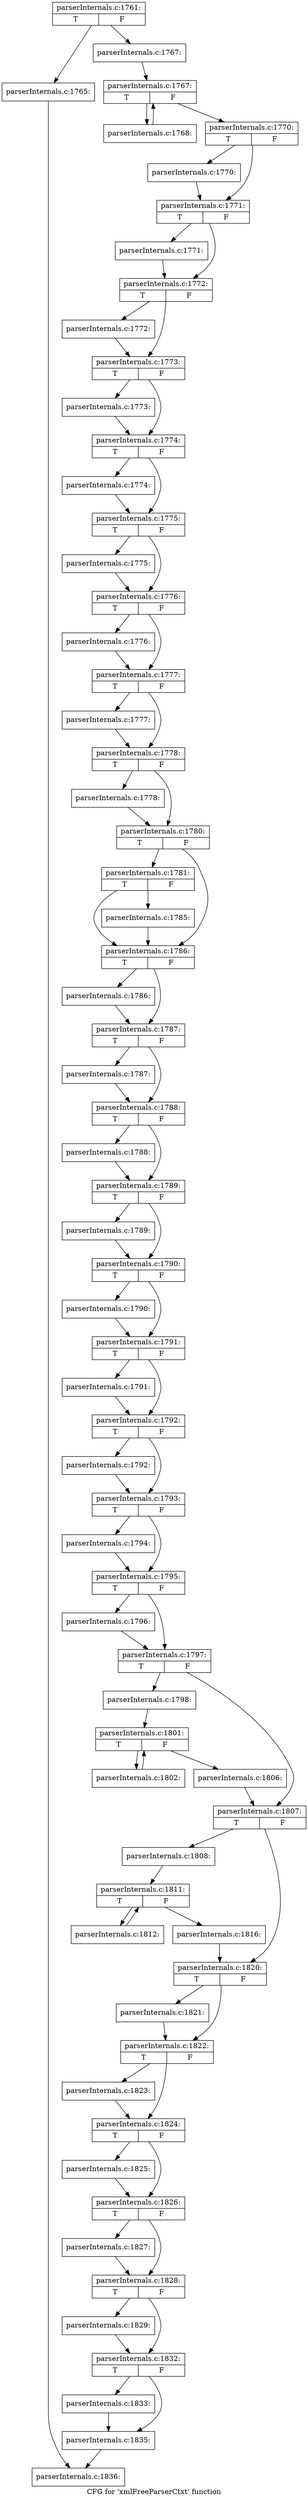 digraph "CFG for 'xmlFreeParserCtxt' function" {
	label="CFG for 'xmlFreeParserCtxt' function";

	Node0x4f7b870 [shape=record,label="{parserInternals.c:1761:|{<s0>T|<s1>F}}"];
	Node0x4f7b870 -> Node0x4f7ba10;
	Node0x4f7b870 -> Node0x4f7ba60;
	Node0x4f7ba10 [shape=record,label="{parserInternals.c:1765:}"];
	Node0x4f7ba10 -> Node0x4f7b6e0;
	Node0x4f7ba60 [shape=record,label="{parserInternals.c:1767:}"];
	Node0x4f7ba60 -> Node0x4f83300;
	Node0x4f83300 [shape=record,label="{parserInternals.c:1767:|{<s0>T|<s1>F}}"];
	Node0x4f83300 -> Node0x4f836f0;
	Node0x4f83300 -> Node0x4f834b0;
	Node0x4f836f0 [shape=record,label="{parserInternals.c:1768:}"];
	Node0x4f836f0 -> Node0x4f83300;
	Node0x4f834b0 [shape=record,label="{parserInternals.c:1770:|{<s0>T|<s1>F}}"];
	Node0x4f834b0 -> Node0x4f83a20;
	Node0x4f834b0 -> Node0x4f83a70;
	Node0x4f83a20 [shape=record,label="{parserInternals.c:1770:}"];
	Node0x4f83a20 -> Node0x4f83a70;
	Node0x4f83a70 [shape=record,label="{parserInternals.c:1771:|{<s0>T|<s1>F}}"];
	Node0x4f83a70 -> Node0x4f84260;
	Node0x4f83a70 -> Node0x4f842b0;
	Node0x4f84260 [shape=record,label="{parserInternals.c:1771:}"];
	Node0x4f84260 -> Node0x4f842b0;
	Node0x4f842b0 [shape=record,label="{parserInternals.c:1772:|{<s0>T|<s1>F}}"];
	Node0x4f842b0 -> Node0x4f84bc0;
	Node0x4f842b0 -> Node0x4f84c10;
	Node0x4f84bc0 [shape=record,label="{parserInternals.c:1772:}"];
	Node0x4f84bc0 -> Node0x4f84c10;
	Node0x4f84c10 [shape=record,label="{parserInternals.c:1773:|{<s0>T|<s1>F}}"];
	Node0x4f84c10 -> Node0x4f85380;
	Node0x4f84c10 -> Node0x4f853d0;
	Node0x4f85380 [shape=record,label="{parserInternals.c:1773:}"];
	Node0x4f85380 -> Node0x4f853d0;
	Node0x4f853d0 [shape=record,label="{parserInternals.c:1774:|{<s0>T|<s1>F}}"];
	Node0x4f853d0 -> Node0x4f85c30;
	Node0x4f853d0 -> Node0x4f85c80;
	Node0x4f85c30 [shape=record,label="{parserInternals.c:1774:}"];
	Node0x4f85c30 -> Node0x4f85c80;
	Node0x4f85c80 [shape=record,label="{parserInternals.c:1775:|{<s0>T|<s1>F}}"];
	Node0x4f85c80 -> Node0x4f86470;
	Node0x4f85c80 -> Node0x4f864c0;
	Node0x4f86470 [shape=record,label="{parserInternals.c:1775:}"];
	Node0x4f86470 -> Node0x4f864c0;
	Node0x4f864c0 [shape=record,label="{parserInternals.c:1776:|{<s0>T|<s1>F}}"];
	Node0x4f864c0 -> Node0x4f86d00;
	Node0x4f864c0 -> Node0x4f86d50;
	Node0x4f86d00 [shape=record,label="{parserInternals.c:1776:}"];
	Node0x4f86d00 -> Node0x4f86d50;
	Node0x4f86d50 [shape=record,label="{parserInternals.c:1777:|{<s0>T|<s1>F}}"];
	Node0x4f86d50 -> Node0x4f87510;
	Node0x4f86d50 -> Node0x4f87560;
	Node0x4f87510 [shape=record,label="{parserInternals.c:1777:}"];
	Node0x4f87510 -> Node0x4f87560;
	Node0x4f87560 [shape=record,label="{parserInternals.c:1778:|{<s0>T|<s1>F}}"];
	Node0x4f87560 -> Node0x4f87d60;
	Node0x4f87560 -> Node0x4f87db0;
	Node0x4f87d60 [shape=record,label="{parserInternals.c:1778:}"];
	Node0x4f87d60 -> Node0x4f87db0;
	Node0x4f87db0 [shape=record,label="{parserInternals.c:1780:|{<s0>T|<s1>F}}"];
	Node0x4f87db0 -> Node0x4f88650;
	Node0x4f87db0 -> Node0x4f88600;
	Node0x4f88650 [shape=record,label="{parserInternals.c:1781:|{<s0>T|<s1>F}}"];
	Node0x4f88650 -> Node0x4f885b0;
	Node0x4f88650 -> Node0x4f88600;
	Node0x4f885b0 [shape=record,label="{parserInternals.c:1785:}"];
	Node0x4f885b0 -> Node0x4f88600;
	Node0x4f88600 [shape=record,label="{parserInternals.c:1786:|{<s0>T|<s1>F}}"];
	Node0x4f88600 -> Node0x4f899a0;
	Node0x4f88600 -> Node0x4f89cd0;
	Node0x4f899a0 [shape=record,label="{parserInternals.c:1786:}"];
	Node0x4f899a0 -> Node0x4f89cd0;
	Node0x4f89cd0 [shape=record,label="{parserInternals.c:1787:|{<s0>T|<s1>F}}"];
	Node0x4f89cd0 -> Node0x4f8a6e0;
	Node0x4f89cd0 -> Node0x4f8a730;
	Node0x4f8a6e0 [shape=record,label="{parserInternals.c:1787:}"];
	Node0x4f8a6e0 -> Node0x4f8a730;
	Node0x4f8a730 [shape=record,label="{parserInternals.c:1788:|{<s0>T|<s1>F}}"];
	Node0x4f8a730 -> Node0x4f8afd0;
	Node0x4f8a730 -> Node0x4f8b020;
	Node0x4f8afd0 [shape=record,label="{parserInternals.c:1788:}"];
	Node0x4f8afd0 -> Node0x4f8b020;
	Node0x4f8b020 [shape=record,label="{parserInternals.c:1789:|{<s0>T|<s1>F}}"];
	Node0x4f8b020 -> Node0x4f8b880;
	Node0x4f8b020 -> Node0x4f8b8d0;
	Node0x4f8b880 [shape=record,label="{parserInternals.c:1789:}"];
	Node0x4f8b880 -> Node0x4f8b8d0;
	Node0x4f8b8d0 [shape=record,label="{parserInternals.c:1790:|{<s0>T|<s1>F}}"];
	Node0x4f8b8d0 -> Node0x4f8c060;
	Node0x4f8b8d0 -> Node0x4f8c350;
	Node0x4f8c060 [shape=record,label="{parserInternals.c:1790:}"];
	Node0x4f8c060 -> Node0x4f8c350;
	Node0x4f8c350 [shape=record,label="{parserInternals.c:1791:|{<s0>T|<s1>F}}"];
	Node0x4f8c350 -> Node0x4f8ca90;
	Node0x4f8c350 -> Node0x4f8cae0;
	Node0x4f8ca90 [shape=record,label="{parserInternals.c:1791:}"];
	Node0x4f8ca90 -> Node0x4f8cae0;
	Node0x4f8cae0 [shape=record,label="{parserInternals.c:1792:|{<s0>T|<s1>F}}"];
	Node0x4f8cae0 -> Node0x4f8d1b0;
	Node0x4f8cae0 -> Node0x4f8d200;
	Node0x4f8d1b0 [shape=record,label="{parserInternals.c:1792:}"];
	Node0x4f8d1b0 -> Node0x4f8d200;
	Node0x4f8d200 [shape=record,label="{parserInternals.c:1793:|{<s0>T|<s1>F}}"];
	Node0x4f8d200 -> Node0x4f8d9b0;
	Node0x4f8d200 -> Node0x4f8da00;
	Node0x4f8d9b0 [shape=record,label="{parserInternals.c:1794:}"];
	Node0x4f8d9b0 -> Node0x4f8da00;
	Node0x4f8da00 [shape=record,label="{parserInternals.c:1795:|{<s0>T|<s1>F}}"];
	Node0x4f8da00 -> Node0x4f8e3b0;
	Node0x4f8da00 -> Node0x4f8e6e0;
	Node0x4f8e3b0 [shape=record,label="{parserInternals.c:1796:}"];
	Node0x4f8e3b0 -> Node0x4f8e6e0;
	Node0x4f8e6e0 [shape=record,label="{parserInternals.c:1797:|{<s0>T|<s1>F}}"];
	Node0x4f8e6e0 -> Node0x4f8ef30;
	Node0x4f8e6e0 -> Node0x4f8ef80;
	Node0x4f8ef30 [shape=record,label="{parserInternals.c:1798:}"];
	Node0x4f8ef30 -> Node0x4f8fb70;
	Node0x4f8fb70 [shape=record,label="{parserInternals.c:1801:|{<s0>T|<s1>F}}"];
	Node0x4f8fb70 -> Node0x4f8fef0;
	Node0x4f8fb70 -> Node0x4f8fd50;
	Node0x4f8fef0 [shape=record,label="{parserInternals.c:1802:}"];
	Node0x4f8fef0 -> Node0x4f8fb70;
	Node0x4f8fd50 [shape=record,label="{parserInternals.c:1806:}"];
	Node0x4f8fd50 -> Node0x4f8ef80;
	Node0x4f8ef80 [shape=record,label="{parserInternals.c:1807:|{<s0>T|<s1>F}}"];
	Node0x4f8ef80 -> Node0x4f90720;
	Node0x4f8ef80 -> Node0x4f90770;
	Node0x4f90720 [shape=record,label="{parserInternals.c:1808:}"];
	Node0x4f90720 -> Node0x4f91390;
	Node0x4f91390 [shape=record,label="{parserInternals.c:1811:|{<s0>T|<s1>F}}"];
	Node0x4f91390 -> Node0x4f91710;
	Node0x4f91390 -> Node0x4f91570;
	Node0x4f91710 [shape=record,label="{parserInternals.c:1812:}"];
	Node0x4f91710 -> Node0x4f91390;
	Node0x4f91570 [shape=record,label="{parserInternals.c:1816:}"];
	Node0x4f91570 -> Node0x4f90770;
	Node0x4f90770 [shape=record,label="{parserInternals.c:1820:|{<s0>T|<s1>F}}"];
	Node0x4f90770 -> Node0x4f91f40;
	Node0x4f90770 -> Node0x4f91f90;
	Node0x4f91f40 [shape=record,label="{parserInternals.c:1821:}"];
	Node0x4f91f40 -> Node0x4f91f90;
	Node0x4f91f90 [shape=record,label="{parserInternals.c:1822:|{<s0>T|<s1>F}}"];
	Node0x4f91f90 -> Node0x4f92880;
	Node0x4f91f90 -> Node0x4f928d0;
	Node0x4f92880 [shape=record,label="{parserInternals.c:1823:}"];
	Node0x4f92880 -> Node0x4f928d0;
	Node0x4f928d0 [shape=record,label="{parserInternals.c:1824:|{<s0>T|<s1>F}}"];
	Node0x4f928d0 -> Node0x4f931c0;
	Node0x4f928d0 -> Node0x4f93210;
	Node0x4f931c0 [shape=record,label="{parserInternals.c:1825:}"];
	Node0x4f931c0 -> Node0x4f93210;
	Node0x4f93210 [shape=record,label="{parserInternals.c:1826:|{<s0>T|<s1>F}}"];
	Node0x4f93210 -> Node0x4f93b00;
	Node0x4f93210 -> Node0x4f93b50;
	Node0x4f93b00 [shape=record,label="{parserInternals.c:1827:}"];
	Node0x4f93b00 -> Node0x4f93b50;
	Node0x4f93b50 [shape=record,label="{parserInternals.c:1828:|{<s0>T|<s1>F}}"];
	Node0x4f93b50 -> Node0x4f94440;
	Node0x4f93b50 -> Node0x4f94490;
	Node0x4f94440 [shape=record,label="{parserInternals.c:1829:}"];
	Node0x4f94440 -> Node0x4f94490;
	Node0x4f94490 [shape=record,label="{parserInternals.c:1832:|{<s0>T|<s1>F}}"];
	Node0x4f94490 -> Node0x4f94d80;
	Node0x4f94490 -> Node0x4f94dd0;
	Node0x4f94d80 [shape=record,label="{parserInternals.c:1833:}"];
	Node0x4f94d80 -> Node0x4f94dd0;
	Node0x4f94dd0 [shape=record,label="{parserInternals.c:1835:}"];
	Node0x4f94dd0 -> Node0x4f7b6e0;
	Node0x4f7b6e0 [shape=record,label="{parserInternals.c:1836:}"];
}
